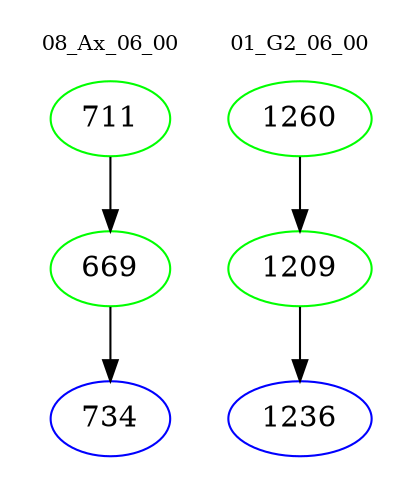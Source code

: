 digraph{
subgraph cluster_0 {
color = white
label = "08_Ax_06_00";
fontsize=10;
T0_711 [label="711", color="green"]
T0_711 -> T0_669 [color="black"]
T0_669 [label="669", color="green"]
T0_669 -> T0_734 [color="black"]
T0_734 [label="734", color="blue"]
}
subgraph cluster_1 {
color = white
label = "01_G2_06_00";
fontsize=10;
T1_1260 [label="1260", color="green"]
T1_1260 -> T1_1209 [color="black"]
T1_1209 [label="1209", color="green"]
T1_1209 -> T1_1236 [color="black"]
T1_1236 [label="1236", color="blue"]
}
}
